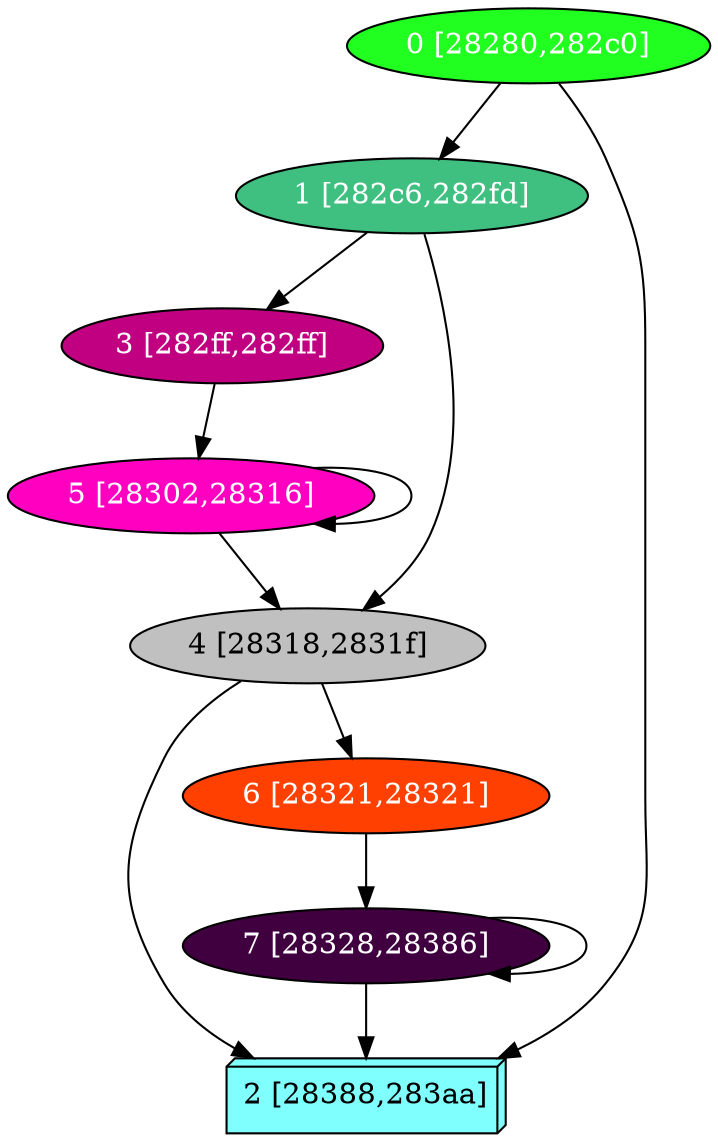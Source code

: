 diGraph libnss3{
	libnss3_0  [style=filled fillcolor="#20FF20" fontcolor="#ffffff" shape=oval label="0 [28280,282c0]"]
	libnss3_1  [style=filled fillcolor="#40C080" fontcolor="#ffffff" shape=oval label="1 [282c6,282fd]"]
	libnss3_2  [style=filled fillcolor="#80FFFF" fontcolor="#000000" shape=box3d label="2 [28388,283aa]"]
	libnss3_3  [style=filled fillcolor="#C00080" fontcolor="#ffffff" shape=oval label="3 [282ff,282ff]"]
	libnss3_4  [style=filled fillcolor="#C0C0C0" fontcolor="#000000" shape=oval label="4 [28318,2831f]"]
	libnss3_5  [style=filled fillcolor="#FF00C0" fontcolor="#ffffff" shape=oval label="5 [28302,28316]"]
	libnss3_6  [style=filled fillcolor="#FF4000" fontcolor="#ffffff" shape=oval label="6 [28321,28321]"]
	libnss3_7  [style=filled fillcolor="#400040" fontcolor="#ffffff" shape=oval label="7 [28328,28386]"]

	libnss3_0 -> libnss3_1
	libnss3_0 -> libnss3_2
	libnss3_1 -> libnss3_3
	libnss3_1 -> libnss3_4
	libnss3_3 -> libnss3_5
	libnss3_4 -> libnss3_2
	libnss3_4 -> libnss3_6
	libnss3_5 -> libnss3_4
	libnss3_5 -> libnss3_5
	libnss3_6 -> libnss3_7
	libnss3_7 -> libnss3_2
	libnss3_7 -> libnss3_7
}